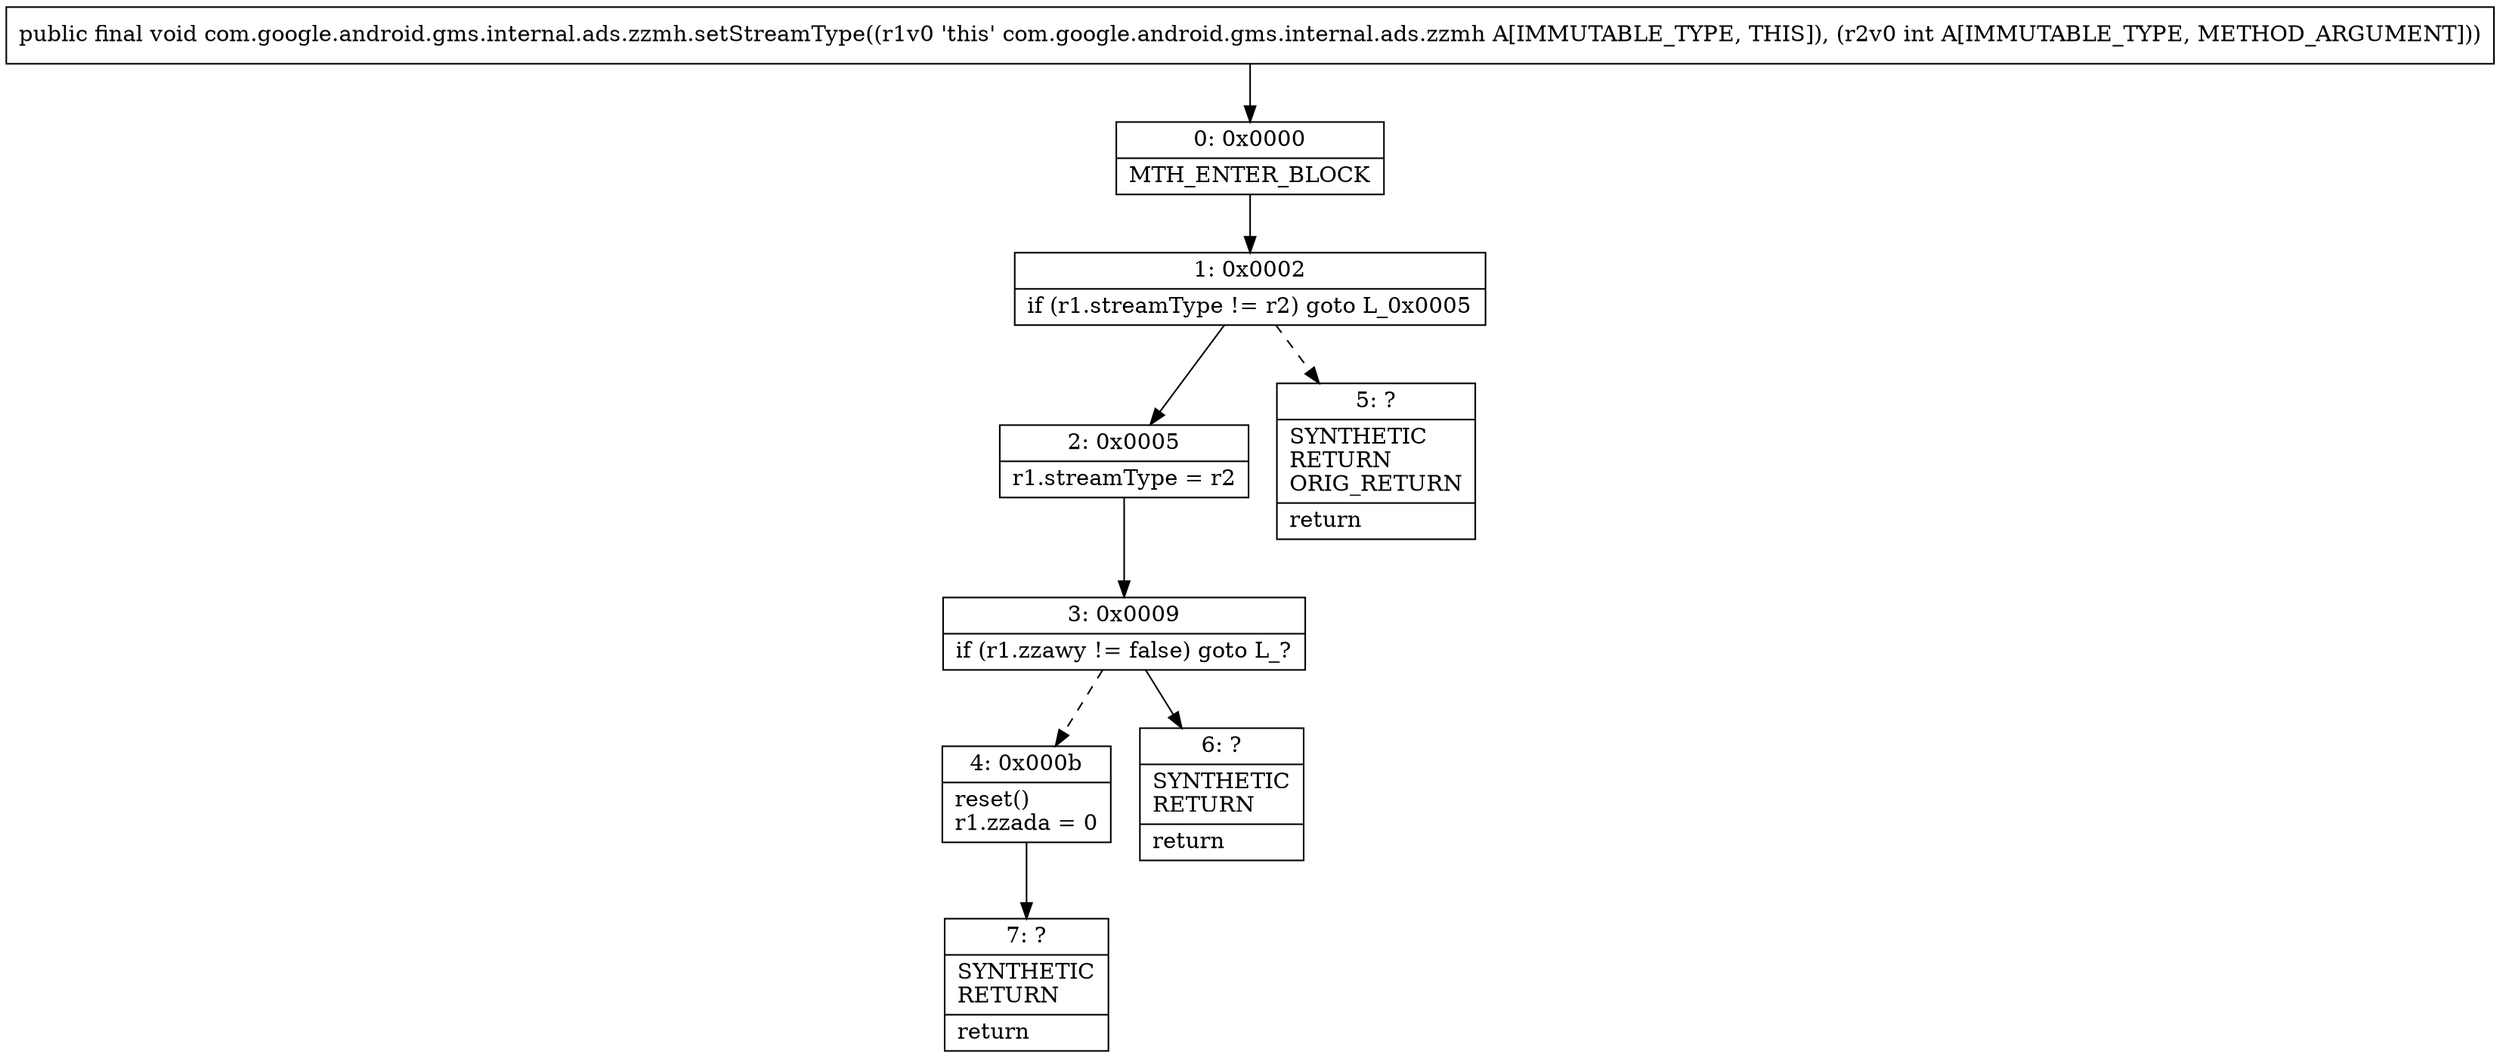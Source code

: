 digraph "CFG forcom.google.android.gms.internal.ads.zzmh.setStreamType(I)V" {
Node_0 [shape=record,label="{0\:\ 0x0000|MTH_ENTER_BLOCK\l}"];
Node_1 [shape=record,label="{1\:\ 0x0002|if (r1.streamType != r2) goto L_0x0005\l}"];
Node_2 [shape=record,label="{2\:\ 0x0005|r1.streamType = r2\l}"];
Node_3 [shape=record,label="{3\:\ 0x0009|if (r1.zzawy != false) goto L_?\l}"];
Node_4 [shape=record,label="{4\:\ 0x000b|reset()\lr1.zzada = 0\l}"];
Node_5 [shape=record,label="{5\:\ ?|SYNTHETIC\lRETURN\lORIG_RETURN\l|return\l}"];
Node_6 [shape=record,label="{6\:\ ?|SYNTHETIC\lRETURN\l|return\l}"];
Node_7 [shape=record,label="{7\:\ ?|SYNTHETIC\lRETURN\l|return\l}"];
MethodNode[shape=record,label="{public final void com.google.android.gms.internal.ads.zzmh.setStreamType((r1v0 'this' com.google.android.gms.internal.ads.zzmh A[IMMUTABLE_TYPE, THIS]), (r2v0 int A[IMMUTABLE_TYPE, METHOD_ARGUMENT])) }"];
MethodNode -> Node_0;
Node_0 -> Node_1;
Node_1 -> Node_2;
Node_1 -> Node_5[style=dashed];
Node_2 -> Node_3;
Node_3 -> Node_4[style=dashed];
Node_3 -> Node_6;
Node_4 -> Node_7;
}

